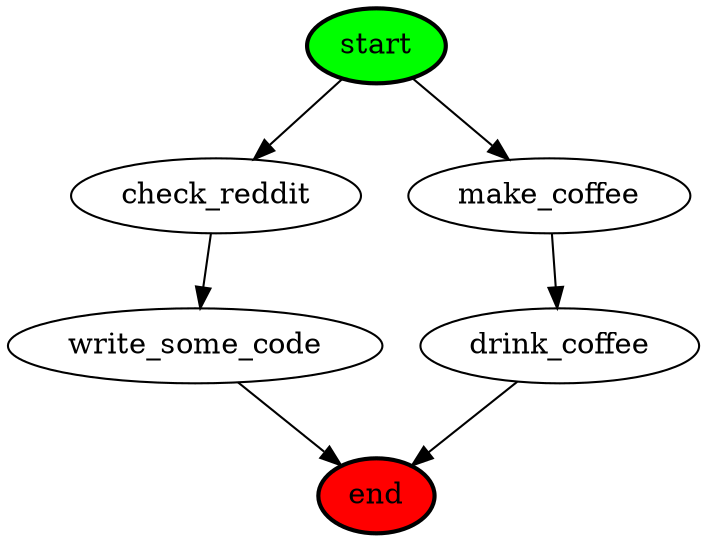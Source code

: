 digraph Workflow {
	check_reddit [fillcolor=white style="solid,filled"]
	check_reddit -> write_some_code
	drink_coffee [fillcolor=white style="solid,filled"]
	drink_coffee -> end
	end [fillcolor=red style="bold,filled"]
	make_coffee [fillcolor=white style="solid,filled"]
	make_coffee -> drink_coffee
	start [fillcolor=green style="bold,filled"]
	start -> check_reddit
	start -> make_coffee
	write_some_code [fillcolor=white style="solid,filled"]
	write_some_code -> end
}
